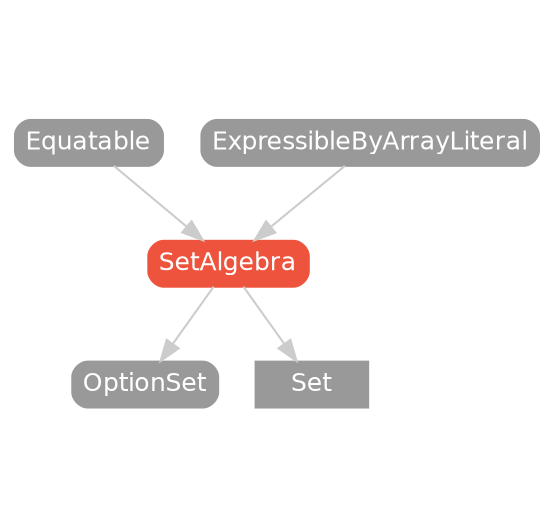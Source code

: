 strict digraph "SetAlgebra - Type Hierarchy - SwiftDoc.org" {
    pad="0.1,0.8"
    node [shape=box, style="filled,rounded", color="#999999", fillcolor="#999999", fontcolor=white, fontname=Helvetica, fontnames="Helvetica,sansserif", fontsize=12, margin="0.07,0.05", height="0.3"]
    edge [color="#cccccc"]
    "Equatable" [URL="/protocol/Equatable/hierarchy/"]
    "ExpressibleByArrayLiteral" [URL="/protocol/ExpressibleByArrayLiteral/hierarchy/"]
    "OptionSet" [URL="/protocol/OptionSet/hierarchy/"]
    "Set" [URL="/type/Set/hierarchy/", style=filled]
    "SetAlgebra" [URL="/protocol/SetAlgebra/", style="filled,rounded", fillcolor="#ee543d", color="#ee543d"]    "SetAlgebra" -> "OptionSet"
    "SetAlgebra" -> "Set"
    "Equatable" -> "SetAlgebra"
    "ExpressibleByArrayLiteral" -> "SetAlgebra"
    subgraph Types {
        rank = max; "Set";
    }
}